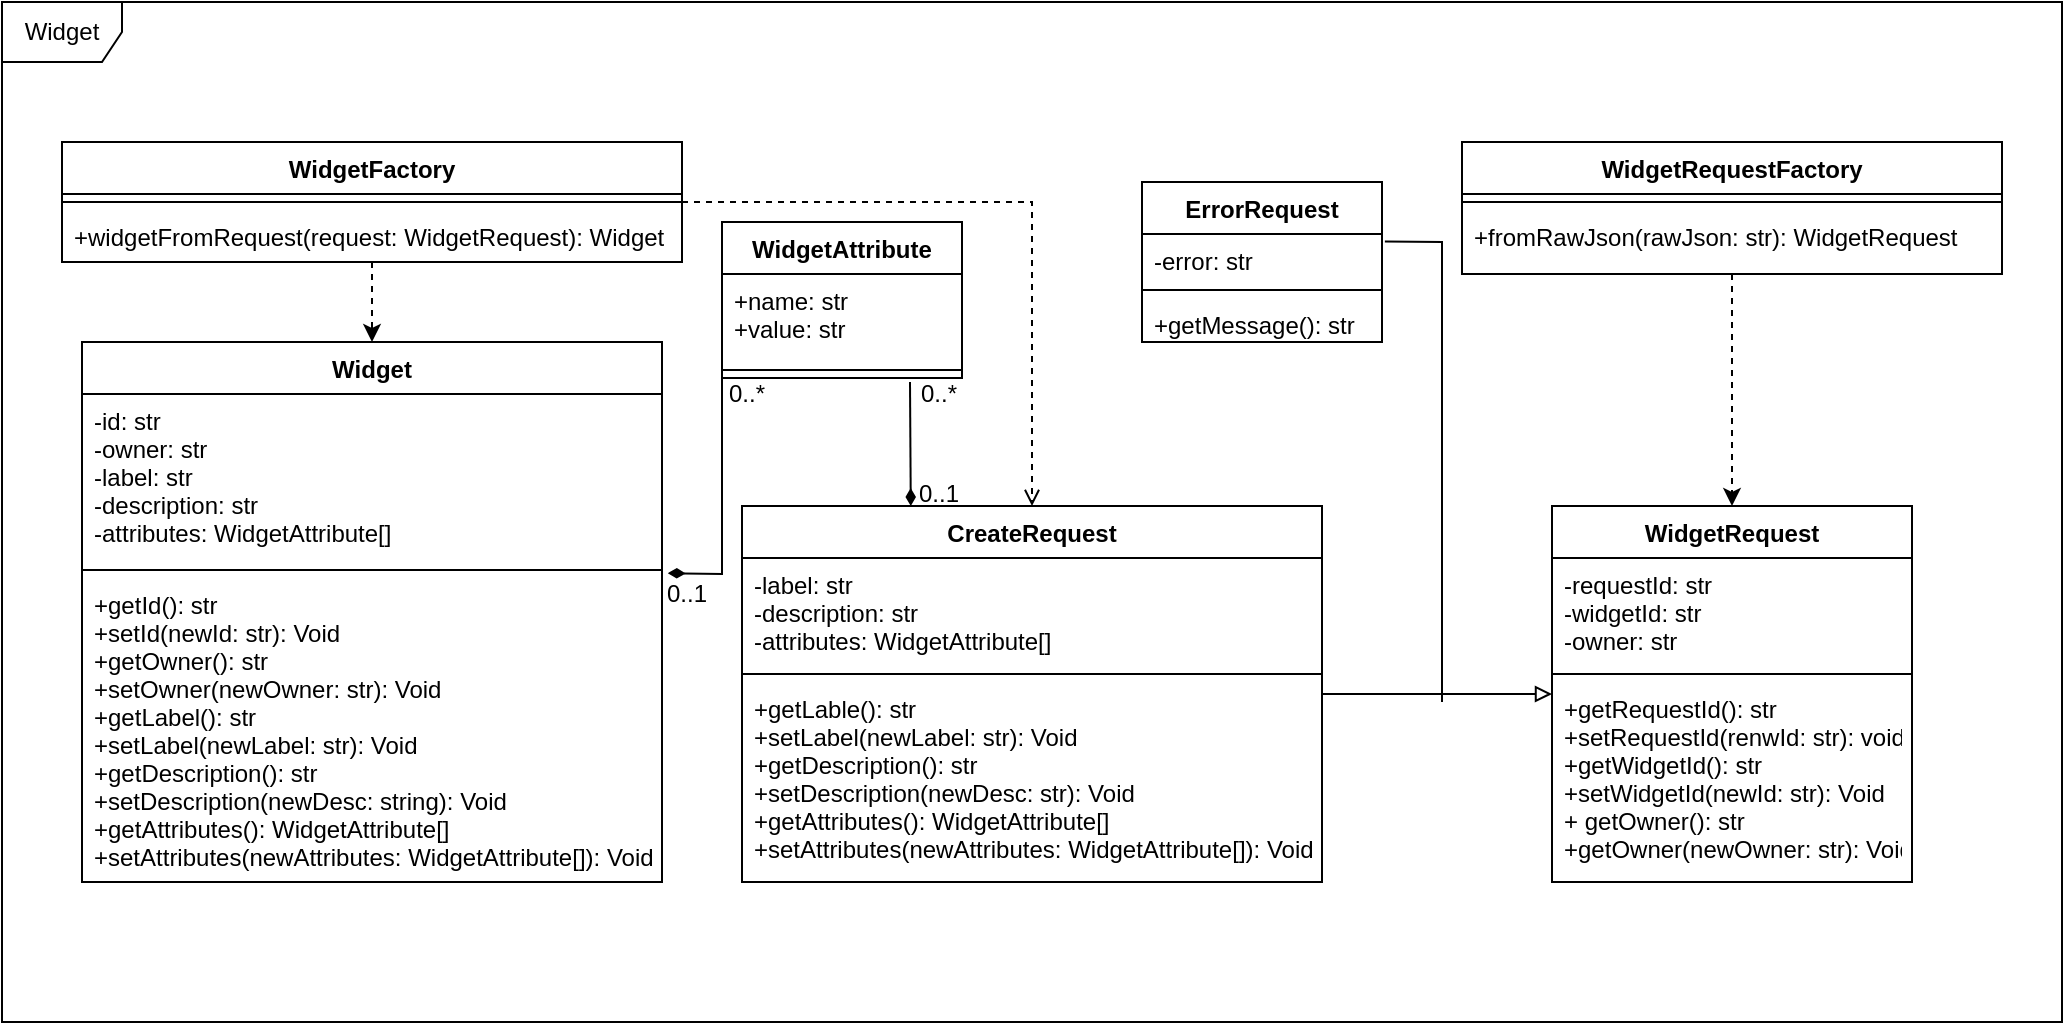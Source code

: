 <mxfile version="20.5.1" type="device"><diagram id="6ORyNtETCPbDgywmjiJU" name="Page-1"><mxGraphModel dx="1673" dy="829" grid="1" gridSize="10" guides="1" tooltips="1" connect="1" arrows="1" fold="1" page="1" pageScale="1" pageWidth="850" pageHeight="1100" math="0" shadow="0"><root><mxCell id="0"/><mxCell id="1" parent="0"/><mxCell id="StvhFpY89yaEKyBgNHdR-1" style="edgeStyle=orthogonalEdgeStyle;rounded=0;orthogonalLoop=1;jettySize=auto;html=1;entryX=0.5;entryY=0;entryDx=0;entryDy=0;dashed=1;strokeColor=default;" edge="1" parent="1" source="StvhFpY89yaEKyBgNHdR-2" target="StvhFpY89yaEKyBgNHdR-5"><mxGeometry relative="1" as="geometry"/></mxCell><mxCell id="StvhFpY89yaEKyBgNHdR-2" value="WidgetRequestFactory" style="swimlane;fontStyle=1;align=center;verticalAlign=top;childLayout=stackLayout;horizontal=1;startSize=26;horizontalStack=0;resizeParent=1;resizeParentMax=0;resizeLast=0;collapsible=1;marginBottom=0;" vertex="1" parent="1"><mxGeometry x="820" y="710" width="270" height="66" as="geometry"/></mxCell><mxCell id="StvhFpY89yaEKyBgNHdR-3" value="" style="line;strokeWidth=1;fillColor=none;align=left;verticalAlign=middle;spacingTop=-1;spacingLeft=3;spacingRight=3;rotatable=0;labelPosition=right;points=[];portConstraint=eastwest;strokeColor=inherit;" vertex="1" parent="StvhFpY89yaEKyBgNHdR-2"><mxGeometry y="26" width="270" height="8" as="geometry"/></mxCell><mxCell id="StvhFpY89yaEKyBgNHdR-4" value="+fromRawJson(rawJson: str): WidgetRequest" style="text;strokeColor=none;fillColor=none;align=left;verticalAlign=top;spacingLeft=4;spacingRight=4;overflow=hidden;rotatable=0;points=[[0,0.5],[1,0.5]];portConstraint=eastwest;" vertex="1" parent="StvhFpY89yaEKyBgNHdR-2"><mxGeometry y="34" width="270" height="32" as="geometry"/></mxCell><mxCell id="StvhFpY89yaEKyBgNHdR-5" value="WidgetRequest&#10;" style="swimlane;fontStyle=1;align=center;verticalAlign=top;childLayout=stackLayout;horizontal=1;startSize=26;horizontalStack=0;resizeParent=1;resizeParentMax=0;resizeLast=0;collapsible=1;marginBottom=0;" vertex="1" parent="1"><mxGeometry x="865" y="892" width="180" height="188" as="geometry"/></mxCell><mxCell id="StvhFpY89yaEKyBgNHdR-6" value="-requestId: str&#10;-widgetId: str&#10;-owner: str" style="text;strokeColor=none;fillColor=none;align=left;verticalAlign=top;spacingLeft=4;spacingRight=4;overflow=hidden;rotatable=0;points=[[0,0.5],[1,0.5]];portConstraint=eastwest;" vertex="1" parent="StvhFpY89yaEKyBgNHdR-5"><mxGeometry y="26" width="180" height="54" as="geometry"/></mxCell><mxCell id="StvhFpY89yaEKyBgNHdR-7" value="" style="line;strokeWidth=1;fillColor=none;align=left;verticalAlign=middle;spacingTop=-1;spacingLeft=3;spacingRight=3;rotatable=0;labelPosition=right;points=[];portConstraint=eastwest;strokeColor=inherit;" vertex="1" parent="StvhFpY89yaEKyBgNHdR-5"><mxGeometry y="80" width="180" height="8" as="geometry"/></mxCell><mxCell id="StvhFpY89yaEKyBgNHdR-8" value="+getRequestId(): str&#10;+setRequestId(renwId: str): void&#10;+getWidgetId(): str&#10;+setWidgetId(newId: str): Void&#10;+ getOwner(): str&#10;+getOwner(newOwner: str): Void" style="text;strokeColor=none;fillColor=none;align=left;verticalAlign=top;spacingLeft=4;spacingRight=4;overflow=hidden;rotatable=0;points=[[0,0.5],[1,0.5]];portConstraint=eastwest;" vertex="1" parent="StvhFpY89yaEKyBgNHdR-5"><mxGeometry y="88" width="180" height="100" as="geometry"/></mxCell><mxCell id="StvhFpY89yaEKyBgNHdR-9" style="edgeStyle=orthogonalEdgeStyle;rounded=0;orthogonalLoop=1;jettySize=auto;html=1;strokeColor=default;endArrow=block;endFill=0;" edge="1" parent="1" source="StvhFpY89yaEKyBgNHdR-10" target="StvhFpY89yaEKyBgNHdR-5"><mxGeometry relative="1" as="geometry"/></mxCell><mxCell id="StvhFpY89yaEKyBgNHdR-10" value="CreateRequest" style="swimlane;fontStyle=1;align=center;verticalAlign=top;childLayout=stackLayout;horizontal=1;startSize=26;horizontalStack=0;resizeParent=1;resizeParentMax=0;resizeLast=0;collapsible=1;marginBottom=0;" vertex="1" parent="1"><mxGeometry x="460" y="892" width="290" height="188" as="geometry"/></mxCell><mxCell id="StvhFpY89yaEKyBgNHdR-11" value="-label: str&#10;-description: str&#10;-attributes: WidgetAttribute[]" style="text;strokeColor=none;fillColor=none;align=left;verticalAlign=top;spacingLeft=4;spacingRight=4;overflow=hidden;rotatable=0;points=[[0,0.5],[1,0.5]];portConstraint=eastwest;" vertex="1" parent="StvhFpY89yaEKyBgNHdR-10"><mxGeometry y="26" width="290" height="54" as="geometry"/></mxCell><mxCell id="StvhFpY89yaEKyBgNHdR-12" value="" style="line;strokeWidth=1;fillColor=none;align=left;verticalAlign=middle;spacingTop=-1;spacingLeft=3;spacingRight=3;rotatable=0;labelPosition=right;points=[];portConstraint=eastwest;strokeColor=inherit;" vertex="1" parent="StvhFpY89yaEKyBgNHdR-10"><mxGeometry y="80" width="290" height="8" as="geometry"/></mxCell><mxCell id="StvhFpY89yaEKyBgNHdR-13" value="+getLable(): str&#10;+setLabel(newLabel: str): Void&#10;+getDescription(): str&#10;+setDescription(newDesc: str): Void&#10;+getAttributes(): WidgetAttribute[]&#10;+setAttributes(newAttributes: WidgetAttribute[]): Void " style="text;strokeColor=none;fillColor=none;align=left;verticalAlign=top;spacingLeft=4;spacingRight=4;overflow=hidden;rotatable=0;points=[[0,0.5],[1,0.5]];portConstraint=eastwest;" vertex="1" parent="StvhFpY89yaEKyBgNHdR-10"><mxGeometry y="88" width="290" height="100" as="geometry"/></mxCell><mxCell id="StvhFpY89yaEKyBgNHdR-14" style="edgeStyle=orthogonalEdgeStyle;rounded=0;orthogonalLoop=1;jettySize=auto;html=1;entryX=0.5;entryY=0;entryDx=0;entryDy=0;strokeColor=default;dashed=1;" edge="1" parent="1" source="StvhFpY89yaEKyBgNHdR-16" target="StvhFpY89yaEKyBgNHdR-19"><mxGeometry relative="1" as="geometry"/></mxCell><mxCell id="StvhFpY89yaEKyBgNHdR-15" style="edgeStyle=orthogonalEdgeStyle;rounded=0;orthogonalLoop=1;jettySize=auto;html=1;strokeColor=default;endArrow=open;endFill=0;dashed=1;" edge="1" parent="1" source="StvhFpY89yaEKyBgNHdR-16" target="StvhFpY89yaEKyBgNHdR-10"><mxGeometry relative="1" as="geometry"/></mxCell><mxCell id="StvhFpY89yaEKyBgNHdR-16" value="WidgetFactory" style="swimlane;fontStyle=1;align=center;verticalAlign=top;childLayout=stackLayout;horizontal=1;startSize=26;horizontalStack=0;resizeParent=1;resizeParentMax=0;resizeLast=0;collapsible=1;marginBottom=0;" vertex="1" parent="1"><mxGeometry x="120" y="710" width="310" height="60" as="geometry"/></mxCell><mxCell id="StvhFpY89yaEKyBgNHdR-17" value="" style="line;strokeWidth=1;fillColor=none;align=left;verticalAlign=middle;spacingTop=-1;spacingLeft=3;spacingRight=3;rotatable=0;labelPosition=right;points=[];portConstraint=eastwest;strokeColor=inherit;" vertex="1" parent="StvhFpY89yaEKyBgNHdR-16"><mxGeometry y="26" width="310" height="8" as="geometry"/></mxCell><mxCell id="StvhFpY89yaEKyBgNHdR-18" value="+widgetFromRequest(request: WidgetRequest): Widget&#10;" style="text;strokeColor=none;fillColor=none;align=left;verticalAlign=top;spacingLeft=4;spacingRight=4;overflow=hidden;rotatable=0;points=[[0,0.5],[1,0.5]];portConstraint=eastwest;" vertex="1" parent="StvhFpY89yaEKyBgNHdR-16"><mxGeometry y="34" width="310" height="26" as="geometry"/></mxCell><mxCell id="StvhFpY89yaEKyBgNHdR-19" value="Widget" style="swimlane;fontStyle=1;align=center;verticalAlign=top;childLayout=stackLayout;horizontal=1;startSize=26;horizontalStack=0;resizeParent=1;resizeParentMax=0;resizeLast=0;collapsible=1;marginBottom=0;" vertex="1" parent="1"><mxGeometry x="130" y="810" width="290" height="270" as="geometry"/></mxCell><mxCell id="StvhFpY89yaEKyBgNHdR-20" value="-id: str&#10;-owner: str&#10;-label: str&#10;-description: str&#10;-attributes: WidgetAttribute[]" style="text;strokeColor=none;fillColor=none;align=left;verticalAlign=top;spacingLeft=4;spacingRight=4;overflow=hidden;rotatable=0;points=[[0,0.5],[1,0.5]];portConstraint=eastwest;" vertex="1" parent="StvhFpY89yaEKyBgNHdR-19"><mxGeometry y="26" width="290" height="84" as="geometry"/></mxCell><mxCell id="StvhFpY89yaEKyBgNHdR-21" value="" style="line;strokeWidth=1;fillColor=none;align=left;verticalAlign=middle;spacingTop=-1;spacingLeft=3;spacingRight=3;rotatable=0;labelPosition=right;points=[];portConstraint=eastwest;strokeColor=inherit;" vertex="1" parent="StvhFpY89yaEKyBgNHdR-19"><mxGeometry y="110" width="290" height="8" as="geometry"/></mxCell><mxCell id="StvhFpY89yaEKyBgNHdR-22" value="+getId(): str&#10;+setId(newId: str): Void&#10;+getOwner(): str&#10;+setOwner(newOwner: str): Void&#10;+getLabel(): str&#10;+setLabel(newLabel: str): Void&#10;+getDescription(): str&#10;+setDescription(newDesc: string): Void&#10;+getAttributes(): WidgetAttribute[]&#10;+setAttributes(newAttributes: WidgetAttribute[]): Void" style="text;strokeColor=none;fillColor=none;align=left;verticalAlign=top;spacingLeft=4;spacingRight=4;overflow=hidden;rotatable=0;points=[[0,0.5],[1,0.5]];portConstraint=eastwest;" vertex="1" parent="StvhFpY89yaEKyBgNHdR-19"><mxGeometry y="118" width="290" height="152" as="geometry"/></mxCell><mxCell id="StvhFpY89yaEKyBgNHdR-23" value="ErrorRequest" style="swimlane;fontStyle=1;align=center;verticalAlign=top;childLayout=stackLayout;horizontal=1;startSize=26;horizontalStack=0;resizeParent=1;resizeParentMax=0;resizeLast=0;collapsible=1;marginBottom=0;" vertex="1" parent="1"><mxGeometry x="660" y="730" width="120" height="80" as="geometry"/></mxCell><mxCell id="StvhFpY89yaEKyBgNHdR-24" value="-error: str" style="text;strokeColor=none;fillColor=none;align=left;verticalAlign=top;spacingLeft=4;spacingRight=4;overflow=hidden;rotatable=0;points=[[0,0.5],[1,0.5]];portConstraint=eastwest;" vertex="1" parent="StvhFpY89yaEKyBgNHdR-23"><mxGeometry y="26" width="120" height="24" as="geometry"/></mxCell><mxCell id="StvhFpY89yaEKyBgNHdR-25" value="" style="line;strokeWidth=1;fillColor=none;align=left;verticalAlign=middle;spacingTop=-1;spacingLeft=3;spacingRight=3;rotatable=0;labelPosition=right;points=[];portConstraint=eastwest;strokeColor=inherit;" vertex="1" parent="StvhFpY89yaEKyBgNHdR-23"><mxGeometry y="50" width="120" height="8" as="geometry"/></mxCell><mxCell id="StvhFpY89yaEKyBgNHdR-26" value="+getMessage(): str" style="text;strokeColor=none;fillColor=none;align=left;verticalAlign=top;spacingLeft=4;spacingRight=4;overflow=hidden;rotatable=0;points=[[0,0.5],[1,0.5]];portConstraint=eastwest;" vertex="1" parent="StvhFpY89yaEKyBgNHdR-23"><mxGeometry y="58" width="120" height="22" as="geometry"/></mxCell><mxCell id="StvhFpY89yaEKyBgNHdR-27" value="WidgetAttribute" style="swimlane;fontStyle=1;align=center;verticalAlign=top;childLayout=stackLayout;horizontal=1;startSize=26;horizontalStack=0;resizeParent=1;resizeParentMax=0;resizeLast=0;collapsible=1;marginBottom=0;" vertex="1" parent="1"><mxGeometry x="450" y="750" width="120" height="78" as="geometry"/></mxCell><mxCell id="StvhFpY89yaEKyBgNHdR-28" value="+name: str&#10;+value: str" style="text;strokeColor=none;fillColor=none;align=left;verticalAlign=top;spacingLeft=4;spacingRight=4;overflow=hidden;rotatable=0;points=[[0,0.5],[1,0.5]];portConstraint=eastwest;" vertex="1" parent="StvhFpY89yaEKyBgNHdR-27"><mxGeometry y="26" width="120" height="44" as="geometry"/></mxCell><mxCell id="StvhFpY89yaEKyBgNHdR-29" value="" style="line;strokeWidth=1;fillColor=none;align=left;verticalAlign=middle;spacingTop=-1;spacingLeft=3;spacingRight=3;rotatable=0;labelPosition=right;points=[];portConstraint=eastwest;strokeColor=inherit;" vertex="1" parent="StvhFpY89yaEKyBgNHdR-27"><mxGeometry y="70" width="120" height="8" as="geometry"/></mxCell><mxCell id="StvhFpY89yaEKyBgNHdR-30" value="" style="endArrow=none;html=1;rounded=0;strokeColor=default;entryX=1.012;entryY=0.158;entryDx=0;entryDy=0;entryPerimeter=0;" edge="1" parent="1" target="StvhFpY89yaEKyBgNHdR-24"><mxGeometry width="50" height="50" relative="1" as="geometry"><mxPoint x="810" y="990" as="sourcePoint"/><mxPoint x="790" y="860" as="targetPoint"/><Array as="points"><mxPoint x="810" y="760"/></Array></mxGeometry></mxCell><mxCell id="StvhFpY89yaEKyBgNHdR-31" value="" style="endArrow=diamondThin;html=1;rounded=0;strokeColor=default;entryX=0.291;entryY=0;entryDx=0;entryDy=0;endFill=1;entryPerimeter=0;" edge="1" parent="1" target="StvhFpY89yaEKyBgNHdR-10"><mxGeometry width="50" height="50" relative="1" as="geometry"><mxPoint x="544" y="830" as="sourcePoint"/><mxPoint x="590" y="860" as="targetPoint"/></mxGeometry></mxCell><mxCell id="StvhFpY89yaEKyBgNHdR-32" value="" style="endArrow=diamondThin;html=1;rounded=0;strokeColor=default;entryX=1.01;entryY=-0.016;entryDx=0;entryDy=0;endFill=1;entryPerimeter=0;exitX=0;exitY=0.5;exitDx=0;exitDy=0;" edge="1" parent="1" source="StvhFpY89yaEKyBgNHdR-28" target="StvhFpY89yaEKyBgNHdR-22"><mxGeometry width="50" height="50" relative="1" as="geometry"><mxPoint x="554" y="840" as="sourcePoint"/><mxPoint x="554.39" y="902" as="targetPoint"/><Array as="points"><mxPoint x="450" y="926"/></Array></mxGeometry></mxCell><mxCell id="StvhFpY89yaEKyBgNHdR-33" value="0..*" style="verticalLabelPosition=middle;verticalAlign=middle;html=1;shape=mxgraph.basic.rect;fillColor2=none;strokeWidth=1;size=20;indent=5;fillColor=none;strokeColor=none;labelPosition=center;align=center;" vertex="1" parent="1"><mxGeometry x="450" y="830" width="24" height="12" as="geometry"/></mxCell><mxCell id="StvhFpY89yaEKyBgNHdR-34" value="0..*" style="verticalLabelPosition=middle;verticalAlign=middle;html=1;shape=mxgraph.basic.rect;fillColor2=none;strokeWidth=1;size=20;indent=5;fillColor=none;strokeColor=none;labelPosition=center;align=center;" vertex="1" parent="1"><mxGeometry x="546" y="830" width="24" height="12" as="geometry"/></mxCell><mxCell id="StvhFpY89yaEKyBgNHdR-35" value="0..1" style="verticalLabelPosition=middle;verticalAlign=middle;html=1;shape=mxgraph.basic.rect;fillColor2=none;strokeWidth=1;size=0;indent=5;fillColor=none;strokeColor=none;labelPosition=center;align=center;" vertex="1" parent="1"><mxGeometry x="420" y="930" width="24" height="12" as="geometry"/></mxCell><mxCell id="StvhFpY89yaEKyBgNHdR-36" value="0..1" style="verticalLabelPosition=middle;verticalAlign=middle;html=1;shape=mxgraph.basic.rect;fillColor2=none;strokeWidth=1;size=0;indent=5;fillColor=none;strokeColor=none;labelPosition=center;align=center;" vertex="1" parent="1"><mxGeometry x="546" y="880" width="24" height="12" as="geometry"/></mxCell><mxCell id="StvhFpY89yaEKyBgNHdR-37" value="Widget" style="shape=umlFrame;whiteSpace=wrap;html=1;fillColor=none;" vertex="1" parent="1"><mxGeometry x="90" y="640" width="1030" height="510" as="geometry"/></mxCell></root></mxGraphModel></diagram></mxfile>